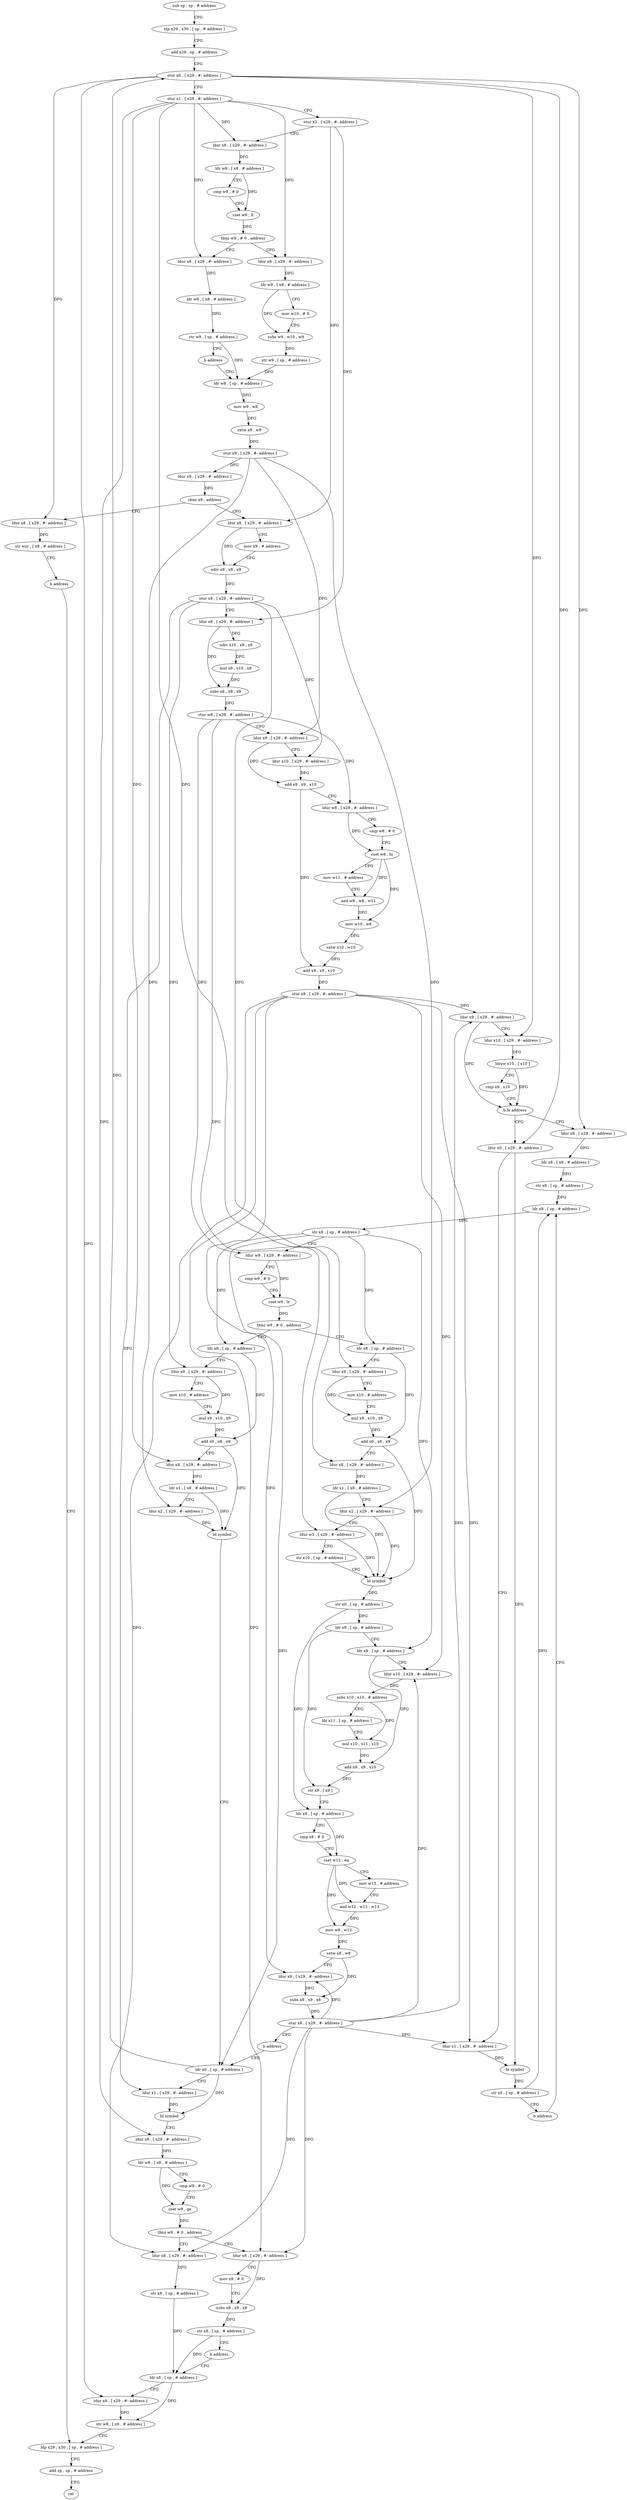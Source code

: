 digraph "func" {
"4252192" [label = "sub sp , sp , # address" ]
"4252196" [label = "stp x29 , x30 , [ sp , # address ]" ]
"4252200" [label = "add x29 , sp , # address" ]
"4252204" [label = "stur x0 , [ x29 , #- address ]" ]
"4252208" [label = "stur x1 , [ x29 , #- address ]" ]
"4252212" [label = "stur x2 , [ x29 , #- address ]" ]
"4252216" [label = "ldur x8 , [ x29 , #- address ]" ]
"4252220" [label = "ldr w9 , [ x8 , # address ]" ]
"4252224" [label = "cmp w9 , # 0" ]
"4252228" [label = "cset w9 , lt" ]
"4252232" [label = "tbnz w9 , # 0 , address" ]
"4252252" [label = "ldur x8 , [ x29 , #- address ]" ]
"4252236" [label = "ldur x8 , [ x29 , #- address ]" ]
"4252256" [label = "ldr w9 , [ x8 , # address ]" ]
"4252260" [label = "mov w10 , # 0" ]
"4252264" [label = "subs w9 , w10 , w9" ]
"4252268" [label = "str w9 , [ sp , # address ]" ]
"4252272" [label = "ldr w8 , [ sp , # address ]" ]
"4252240" [label = "ldr w9 , [ x8 , # address ]" ]
"4252244" [label = "str w9 , [ sp , # address ]" ]
"4252248" [label = "b address" ]
"4252308" [label = "ldur x8 , [ x29 , #- address ]" ]
"4252312" [label = "mov x9 , # address" ]
"4252316" [label = "udiv x8 , x8 , x9" ]
"4252320" [label = "stur x8 , [ x29 , #- address ]" ]
"4252324" [label = "ldur x8 , [ x29 , #- address ]" ]
"4252328" [label = "udiv x10 , x8 , x9" ]
"4252332" [label = "mul x9 , x10 , x9" ]
"4252336" [label = "subs x8 , x8 , x9" ]
"4252340" [label = "stur w8 , [ x29 , #- address ]" ]
"4252344" [label = "ldur x9 , [ x29 , #- address ]" ]
"4252348" [label = "ldur x10 , [ x29 , #- address ]" ]
"4252352" [label = "add x9 , x9 , x10" ]
"4252356" [label = "ldur w8 , [ x29 , #- address ]" ]
"4252360" [label = "cmp w8 , # 0" ]
"4252364" [label = "cset w8 , hi" ]
"4252368" [label = "mov w11 , # address" ]
"4252372" [label = "and w8 , w8 , w11" ]
"4252376" [label = "mov w10 , w8" ]
"4252380" [label = "sxtw x10 , w10" ]
"4252384" [label = "add x9 , x9 , x10" ]
"4252388" [label = "stur x9 , [ x29 , #- address ]" ]
"4252392" [label = "ldur x9 , [ x29 , #- address ]" ]
"4252396" [label = "ldur x10 , [ x29 , #- address ]" ]
"4252400" [label = "ldrsw x10 , [ x10 ]" ]
"4252404" [label = "cmp x9 , x10" ]
"4252408" [label = "b.le address" ]
"4252432" [label = "ldur x8 , [ x29 , #- address ]" ]
"4252412" [label = "ldur x0 , [ x29 , #- address ]" ]
"4252296" [label = "ldur x8 , [ x29 , #- address ]" ]
"4252300" [label = "str wzr , [ x8 , # address ]" ]
"4252304" [label = "b address" ]
"4252700" [label = "ldp x29 , x30 , [ sp , # address ]" ]
"4252276" [label = "mov w9 , w8" ]
"4252280" [label = "sxtw x9 , w9" ]
"4252284" [label = "stur x9 , [ x29 , #- address ]" ]
"4252288" [label = "ldur x9 , [ x29 , #- address ]" ]
"4252292" [label = "cbnz x9 , address" ]
"4252436" [label = "ldr x8 , [ x8 , # address ]" ]
"4252440" [label = "str x8 , [ sp , # address ]" ]
"4252444" [label = "ldr x8 , [ sp , # address ]" ]
"4252416" [label = "ldur x1 , [ x29 , #- address ]" ]
"4252420" [label = "bl symbol" ]
"4252424" [label = "str x0 , [ sp , # address ]" ]
"4252428" [label = "b address" ]
"4252704" [label = "add sp , sp , # address" ]
"4252708" [label = "ret" ]
"4252592" [label = "ldr x8 , [ sp , # address ]" ]
"4252596" [label = "ldur x9 , [ x29 , #- address ]" ]
"4252600" [label = "mov x10 , # address" ]
"4252604" [label = "mul x9 , x10 , x9" ]
"4252608" [label = "add x0 , x8 , x9" ]
"4252612" [label = "ldur x8 , [ x29 , #- address ]" ]
"4252616" [label = "ldr x1 , [ x8 , # address ]" ]
"4252620" [label = "ldur x2 , [ x29 , #- address ]" ]
"4252624" [label = "bl symbol" ]
"4252628" [label = "ldr x0 , [ sp , # address ]" ]
"4252468" [label = "ldr x8 , [ sp , # address ]" ]
"4252472" [label = "ldur x9 , [ x29 , #- address ]" ]
"4252476" [label = "mov x10 , # address" ]
"4252480" [label = "mul x9 , x10 , x9" ]
"4252484" [label = "add x0 , x8 , x9" ]
"4252488" [label = "ldur x8 , [ x29 , #- address ]" ]
"4252492" [label = "ldr x1 , [ x8 , # address ]" ]
"4252496" [label = "ldur x2 , [ x29 , #- address ]" ]
"4252500" [label = "ldur w3 , [ x29 , #- address ]" ]
"4252504" [label = "str x10 , [ sp , # address ]" ]
"4252508" [label = "bl symbol" ]
"4252512" [label = "str x0 , [ sp , # address ]" ]
"4252516" [label = "ldr x8 , [ sp , # address ]" ]
"4252520" [label = "ldr x9 , [ sp , # address ]" ]
"4252524" [label = "ldur x10 , [ x29 , #- address ]" ]
"4252528" [label = "subs x10 , x10 , # address" ]
"4252532" [label = "ldr x11 , [ sp , # address ]" ]
"4252536" [label = "mul x10 , x11 , x10" ]
"4252540" [label = "add x9 , x9 , x10" ]
"4252544" [label = "str x8 , [ x9 ]" ]
"4252548" [label = "ldr x8 , [ sp , # address ]" ]
"4252552" [label = "cmp x8 , # 0" ]
"4252556" [label = "cset w12 , eq" ]
"4252560" [label = "mov w13 , # address" ]
"4252564" [label = "and w12 , w12 , w13" ]
"4252568" [label = "mov w8 , w12" ]
"4252572" [label = "sxtw x8 , w8" ]
"4252576" [label = "ldur x9 , [ x29 , #- address ]" ]
"4252580" [label = "subs x8 , x9 , x8" ]
"4252584" [label = "stur x8 , [ x29 , #- address ]" ]
"4252588" [label = "b address" ]
"4252448" [label = "str x8 , [ sp , # address ]" ]
"4252452" [label = "ldur w9 , [ x29 , #- address ]" ]
"4252456" [label = "cmp w9 , # 0" ]
"4252460" [label = "cset w9 , ls" ]
"4252464" [label = "tbnz w9 , # 0 , address" ]
"4252680" [label = "ldur x8 , [ x29 , #- address ]" ]
"4252684" [label = "str x8 , [ sp , # address ]" ]
"4252688" [label = "ldr x8 , [ sp , # address ]" ]
"4252660" [label = "ldur x8 , [ x29 , #- address ]" ]
"4252664" [label = "mov x9 , # 0" ]
"4252668" [label = "subs x8 , x9 , x8" ]
"4252672" [label = "str x8 , [ sp , # address ]" ]
"4252676" [label = "b address" ]
"4252632" [label = "ldur x1 , [ x29 , #- address ]" ]
"4252636" [label = "bl symbol" ]
"4252640" [label = "ldur x8 , [ x29 , #- address ]" ]
"4252644" [label = "ldr w9 , [ x8 , # address ]" ]
"4252648" [label = "cmp w9 , # 0" ]
"4252652" [label = "cset w9 , ge" ]
"4252656" [label = "tbnz w9 , # 0 , address" ]
"4252692" [label = "ldur x9 , [ x29 , #- address ]" ]
"4252696" [label = "str w8 , [ x9 , # address ]" ]
"4252192" -> "4252196" [ label = "CFG" ]
"4252196" -> "4252200" [ label = "CFG" ]
"4252200" -> "4252204" [ label = "CFG" ]
"4252204" -> "4252208" [ label = "CFG" ]
"4252204" -> "4252296" [ label = "DFG" ]
"4252204" -> "4252396" [ label = "DFG" ]
"4252204" -> "4252432" [ label = "DFG" ]
"4252204" -> "4252412" [ label = "DFG" ]
"4252204" -> "4252692" [ label = "DFG" ]
"4252208" -> "4252212" [ label = "CFG" ]
"4252208" -> "4252216" [ label = "DFG" ]
"4252208" -> "4252252" [ label = "DFG" ]
"4252208" -> "4252236" [ label = "DFG" ]
"4252208" -> "4252612" [ label = "DFG" ]
"4252208" -> "4252488" [ label = "DFG" ]
"4252208" -> "4252640" [ label = "DFG" ]
"4252212" -> "4252216" [ label = "CFG" ]
"4252212" -> "4252308" [ label = "DFG" ]
"4252212" -> "4252324" [ label = "DFG" ]
"4252216" -> "4252220" [ label = "DFG" ]
"4252220" -> "4252224" [ label = "CFG" ]
"4252220" -> "4252228" [ label = "DFG" ]
"4252224" -> "4252228" [ label = "CFG" ]
"4252228" -> "4252232" [ label = "DFG" ]
"4252232" -> "4252252" [ label = "CFG" ]
"4252232" -> "4252236" [ label = "CFG" ]
"4252252" -> "4252256" [ label = "DFG" ]
"4252236" -> "4252240" [ label = "DFG" ]
"4252256" -> "4252260" [ label = "CFG" ]
"4252256" -> "4252264" [ label = "DFG" ]
"4252260" -> "4252264" [ label = "CFG" ]
"4252264" -> "4252268" [ label = "DFG" ]
"4252268" -> "4252272" [ label = "DFG" ]
"4252272" -> "4252276" [ label = "DFG" ]
"4252240" -> "4252244" [ label = "DFG" ]
"4252244" -> "4252248" [ label = "CFG" ]
"4252244" -> "4252272" [ label = "DFG" ]
"4252248" -> "4252272" [ label = "CFG" ]
"4252308" -> "4252312" [ label = "CFG" ]
"4252308" -> "4252316" [ label = "DFG" ]
"4252312" -> "4252316" [ label = "CFG" ]
"4252316" -> "4252320" [ label = "DFG" ]
"4252320" -> "4252324" [ label = "CFG" ]
"4252320" -> "4252348" [ label = "DFG" ]
"4252320" -> "4252596" [ label = "DFG" ]
"4252320" -> "4252472" [ label = "DFG" ]
"4252320" -> "4252632" [ label = "DFG" ]
"4252324" -> "4252328" [ label = "DFG" ]
"4252324" -> "4252336" [ label = "DFG" ]
"4252328" -> "4252332" [ label = "DFG" ]
"4252332" -> "4252336" [ label = "DFG" ]
"4252336" -> "4252340" [ label = "DFG" ]
"4252340" -> "4252344" [ label = "CFG" ]
"4252340" -> "4252356" [ label = "DFG" ]
"4252340" -> "4252452" [ label = "DFG" ]
"4252340" -> "4252500" [ label = "DFG" ]
"4252344" -> "4252348" [ label = "CFG" ]
"4252344" -> "4252352" [ label = "DFG" ]
"4252348" -> "4252352" [ label = "DFG" ]
"4252352" -> "4252356" [ label = "CFG" ]
"4252352" -> "4252384" [ label = "DFG" ]
"4252356" -> "4252360" [ label = "CFG" ]
"4252356" -> "4252364" [ label = "DFG" ]
"4252360" -> "4252364" [ label = "CFG" ]
"4252364" -> "4252368" [ label = "CFG" ]
"4252364" -> "4252372" [ label = "DFG" ]
"4252364" -> "4252376" [ label = "DFG" ]
"4252368" -> "4252372" [ label = "CFG" ]
"4252372" -> "4252376" [ label = "DFG" ]
"4252376" -> "4252380" [ label = "DFG" ]
"4252380" -> "4252384" [ label = "DFG" ]
"4252384" -> "4252388" [ label = "DFG" ]
"4252388" -> "4252392" [ label = "DFG" ]
"4252388" -> "4252416" [ label = "DFG" ]
"4252388" -> "4252524" [ label = "DFG" ]
"4252388" -> "4252576" [ label = "DFG" ]
"4252388" -> "4252680" [ label = "DFG" ]
"4252388" -> "4252660" [ label = "DFG" ]
"4252392" -> "4252396" [ label = "CFG" ]
"4252392" -> "4252408" [ label = "DFG" ]
"4252396" -> "4252400" [ label = "DFG" ]
"4252400" -> "4252404" [ label = "CFG" ]
"4252400" -> "4252408" [ label = "DFG" ]
"4252404" -> "4252408" [ label = "CFG" ]
"4252408" -> "4252432" [ label = "CFG" ]
"4252408" -> "4252412" [ label = "CFG" ]
"4252432" -> "4252436" [ label = "DFG" ]
"4252412" -> "4252416" [ label = "CFG" ]
"4252412" -> "4252420" [ label = "DFG" ]
"4252296" -> "4252300" [ label = "DFG" ]
"4252300" -> "4252304" [ label = "CFG" ]
"4252304" -> "4252700" [ label = "CFG" ]
"4252700" -> "4252704" [ label = "CFG" ]
"4252276" -> "4252280" [ label = "DFG" ]
"4252280" -> "4252284" [ label = "DFG" ]
"4252284" -> "4252288" [ label = "DFG" ]
"4252284" -> "4252344" [ label = "DFG" ]
"4252284" -> "4252620" [ label = "DFG" ]
"4252284" -> "4252496" [ label = "DFG" ]
"4252288" -> "4252292" [ label = "DFG" ]
"4252292" -> "4252308" [ label = "CFG" ]
"4252292" -> "4252296" [ label = "CFG" ]
"4252436" -> "4252440" [ label = "DFG" ]
"4252440" -> "4252444" [ label = "DFG" ]
"4252444" -> "4252448" [ label = "DFG" ]
"4252416" -> "4252420" [ label = "DFG" ]
"4252420" -> "4252424" [ label = "DFG" ]
"4252424" -> "4252428" [ label = "CFG" ]
"4252424" -> "4252444" [ label = "DFG" ]
"4252428" -> "4252444" [ label = "CFG" ]
"4252704" -> "4252708" [ label = "CFG" ]
"4252592" -> "4252596" [ label = "CFG" ]
"4252592" -> "4252608" [ label = "DFG" ]
"4252596" -> "4252600" [ label = "CFG" ]
"4252596" -> "4252604" [ label = "DFG" ]
"4252600" -> "4252604" [ label = "CFG" ]
"4252604" -> "4252608" [ label = "DFG" ]
"4252608" -> "4252612" [ label = "CFG" ]
"4252608" -> "4252624" [ label = "DFG" ]
"4252612" -> "4252616" [ label = "DFG" ]
"4252616" -> "4252620" [ label = "CFG" ]
"4252616" -> "4252624" [ label = "DFG" ]
"4252620" -> "4252624" [ label = "DFG" ]
"4252624" -> "4252628" [ label = "CFG" ]
"4252628" -> "4252632" [ label = "CFG" ]
"4252628" -> "4252204" [ label = "DFG" ]
"4252628" -> "4252636" [ label = "DFG" ]
"4252468" -> "4252472" [ label = "CFG" ]
"4252468" -> "4252484" [ label = "DFG" ]
"4252472" -> "4252476" [ label = "CFG" ]
"4252472" -> "4252480" [ label = "DFG" ]
"4252476" -> "4252480" [ label = "CFG" ]
"4252480" -> "4252484" [ label = "DFG" ]
"4252484" -> "4252488" [ label = "CFG" ]
"4252484" -> "4252508" [ label = "DFG" ]
"4252488" -> "4252492" [ label = "DFG" ]
"4252492" -> "4252496" [ label = "CFG" ]
"4252492" -> "4252508" [ label = "DFG" ]
"4252496" -> "4252500" [ label = "CFG" ]
"4252496" -> "4252508" [ label = "DFG" ]
"4252500" -> "4252504" [ label = "CFG" ]
"4252500" -> "4252508" [ label = "DFG" ]
"4252504" -> "4252508" [ label = "CFG" ]
"4252508" -> "4252512" [ label = "DFG" ]
"4252512" -> "4252516" [ label = "DFG" ]
"4252512" -> "4252548" [ label = "DFG" ]
"4252516" -> "4252520" [ label = "CFG" ]
"4252516" -> "4252544" [ label = "DFG" ]
"4252520" -> "4252524" [ label = "CFG" ]
"4252520" -> "4252540" [ label = "DFG" ]
"4252524" -> "4252528" [ label = "DFG" ]
"4252528" -> "4252532" [ label = "CFG" ]
"4252528" -> "4252536" [ label = "DFG" ]
"4252532" -> "4252536" [ label = "CFG" ]
"4252536" -> "4252540" [ label = "DFG" ]
"4252540" -> "4252544" [ label = "DFG" ]
"4252544" -> "4252548" [ label = "CFG" ]
"4252548" -> "4252552" [ label = "CFG" ]
"4252548" -> "4252556" [ label = "DFG" ]
"4252552" -> "4252556" [ label = "CFG" ]
"4252556" -> "4252560" [ label = "CFG" ]
"4252556" -> "4252564" [ label = "DFG" ]
"4252556" -> "4252568" [ label = "DFG" ]
"4252560" -> "4252564" [ label = "CFG" ]
"4252564" -> "4252568" [ label = "DFG" ]
"4252568" -> "4252572" [ label = "DFG" ]
"4252572" -> "4252576" [ label = "CFG" ]
"4252572" -> "4252580" [ label = "DFG" ]
"4252576" -> "4252580" [ label = "DFG" ]
"4252580" -> "4252584" [ label = "DFG" ]
"4252584" -> "4252588" [ label = "CFG" ]
"4252584" -> "4252392" [ label = "DFG" ]
"4252584" -> "4252416" [ label = "DFG" ]
"4252584" -> "4252524" [ label = "DFG" ]
"4252584" -> "4252576" [ label = "DFG" ]
"4252584" -> "4252680" [ label = "DFG" ]
"4252584" -> "4252660" [ label = "DFG" ]
"4252588" -> "4252628" [ label = "CFG" ]
"4252448" -> "4252452" [ label = "CFG" ]
"4252448" -> "4252592" [ label = "DFG" ]
"4252448" -> "4252468" [ label = "DFG" ]
"4252448" -> "4252520" [ label = "DFG" ]
"4252448" -> "4252628" [ label = "DFG" ]
"4252452" -> "4252456" [ label = "CFG" ]
"4252452" -> "4252460" [ label = "DFG" ]
"4252456" -> "4252460" [ label = "CFG" ]
"4252460" -> "4252464" [ label = "DFG" ]
"4252464" -> "4252592" [ label = "CFG" ]
"4252464" -> "4252468" [ label = "CFG" ]
"4252680" -> "4252684" [ label = "DFG" ]
"4252684" -> "4252688" [ label = "DFG" ]
"4252688" -> "4252692" [ label = "CFG" ]
"4252688" -> "4252696" [ label = "DFG" ]
"4252660" -> "4252664" [ label = "CFG" ]
"4252660" -> "4252668" [ label = "DFG" ]
"4252664" -> "4252668" [ label = "CFG" ]
"4252668" -> "4252672" [ label = "DFG" ]
"4252672" -> "4252676" [ label = "CFG" ]
"4252672" -> "4252688" [ label = "DFG" ]
"4252676" -> "4252688" [ label = "CFG" ]
"4252632" -> "4252636" [ label = "DFG" ]
"4252636" -> "4252640" [ label = "CFG" ]
"4252640" -> "4252644" [ label = "DFG" ]
"4252644" -> "4252648" [ label = "CFG" ]
"4252644" -> "4252652" [ label = "DFG" ]
"4252648" -> "4252652" [ label = "CFG" ]
"4252652" -> "4252656" [ label = "DFG" ]
"4252656" -> "4252680" [ label = "CFG" ]
"4252656" -> "4252660" [ label = "CFG" ]
"4252692" -> "4252696" [ label = "DFG" ]
"4252696" -> "4252700" [ label = "CFG" ]
}
